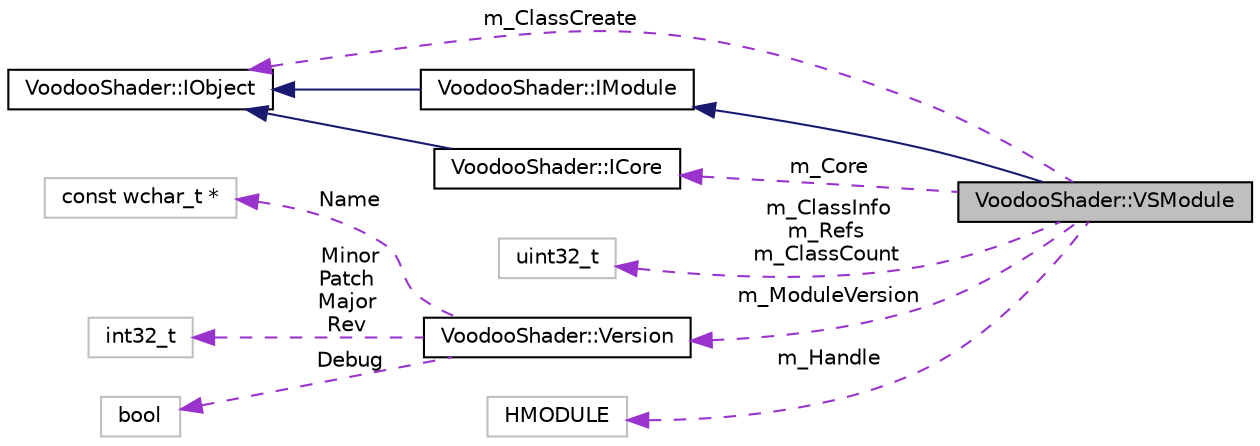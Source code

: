 digraph G
{
  edge [fontname="Helvetica",fontsize="10",labelfontname="Helvetica",labelfontsize="10"];
  node [fontname="Helvetica",fontsize="10",shape=record];
  rankdir="LR";
  Node1 [label="VoodooShader::VSModule",height=0.2,width=0.4,color="black", fillcolor="grey75", style="filled" fontcolor="black"];
  Node2 -> Node1 [dir="back",color="midnightblue",fontsize="10",style="solid",fontname="Helvetica"];
  Node2 [label="VoodooShader::IModule",height=0.2,width=0.4,color="black", fillcolor="white", style="filled",URL="$class_voodoo_shader_1_1_i_module.html",tooltip="Contains the handle to a loaded library and function pointers for creation and destruction."];
  Node3 -> Node2 [dir="back",color="midnightblue",fontsize="10",style="solid",fontname="Helvetica"];
  Node3 [label="VoodooShader::IObject",height=0.2,width=0.4,color="black", fillcolor="white", style="filled",URL="$class_voodoo_shader_1_1_i_object.html",tooltip="Defines a simple interface all Voodoo objects from dynamic modules must inherit."];
  Node3 -> Node1 [dir="back",color="darkorchid3",fontsize="10",style="dashed",label=" m_ClassCreate" ,fontname="Helvetica"];
  Node4 -> Node1 [dir="back",color="darkorchid3",fontsize="10",style="dashed",label=" m_ClassInfo\nm_Refs\nm_ClassCount" ,fontname="Helvetica"];
  Node4 [label="uint32_t",height=0.2,width=0.4,color="grey75", fillcolor="white", style="filled"];
  Node5 -> Node1 [dir="back",color="darkorchid3",fontsize="10",style="dashed",label=" m_ModuleVersion" ,fontname="Helvetica"];
  Node5 [label="VoodooShader::Version",height=0.2,width=0.4,color="black", fillcolor="white", style="filled",URL="$struct_voodoo_shader_1_1_version.html",tooltip="Describes the precise version of a particular library, including name, main version, revision and debug status."];
  Node6 -> Node5 [dir="back",color="darkorchid3",fontsize="10",style="dashed",label=" Name" ,fontname="Helvetica"];
  Node6 [label="const wchar_t *",height=0.2,width=0.4,color="grey75", fillcolor="white", style="filled"];
  Node7 -> Node5 [dir="back",color="darkorchid3",fontsize="10",style="dashed",label=" Minor\nPatch\nMajor\nRev" ,fontname="Helvetica"];
  Node7 [label="int32_t",height=0.2,width=0.4,color="grey75", fillcolor="white", style="filled"];
  Node8 -> Node5 [dir="back",color="darkorchid3",fontsize="10",style="dashed",label=" Debug" ,fontname="Helvetica"];
  Node8 [label="bool",height=0.2,width=0.4,color="grey75", fillcolor="white", style="filled"];
  Node9 -> Node1 [dir="back",color="darkorchid3",fontsize="10",style="dashed",label=" m_Core" ,fontname="Helvetica"];
  Node9 [label="VoodooShader::ICore",height=0.2,width=0.4,color="black", fillcolor="white", style="filled",URL="$class_voodoo_shader_1_1_i_core.html",tooltip="ICore engine class for the Voodoo Shader Framework."];
  Node3 -> Node9 [dir="back",color="midnightblue",fontsize="10",style="solid",fontname="Helvetica"];
  Node10 -> Node1 [dir="back",color="darkorchid3",fontsize="10",style="dashed",label=" m_Handle" ,fontname="Helvetica"];
  Node10 [label="HMODULE",height=0.2,width=0.4,color="grey75", fillcolor="white", style="filled"];
}
